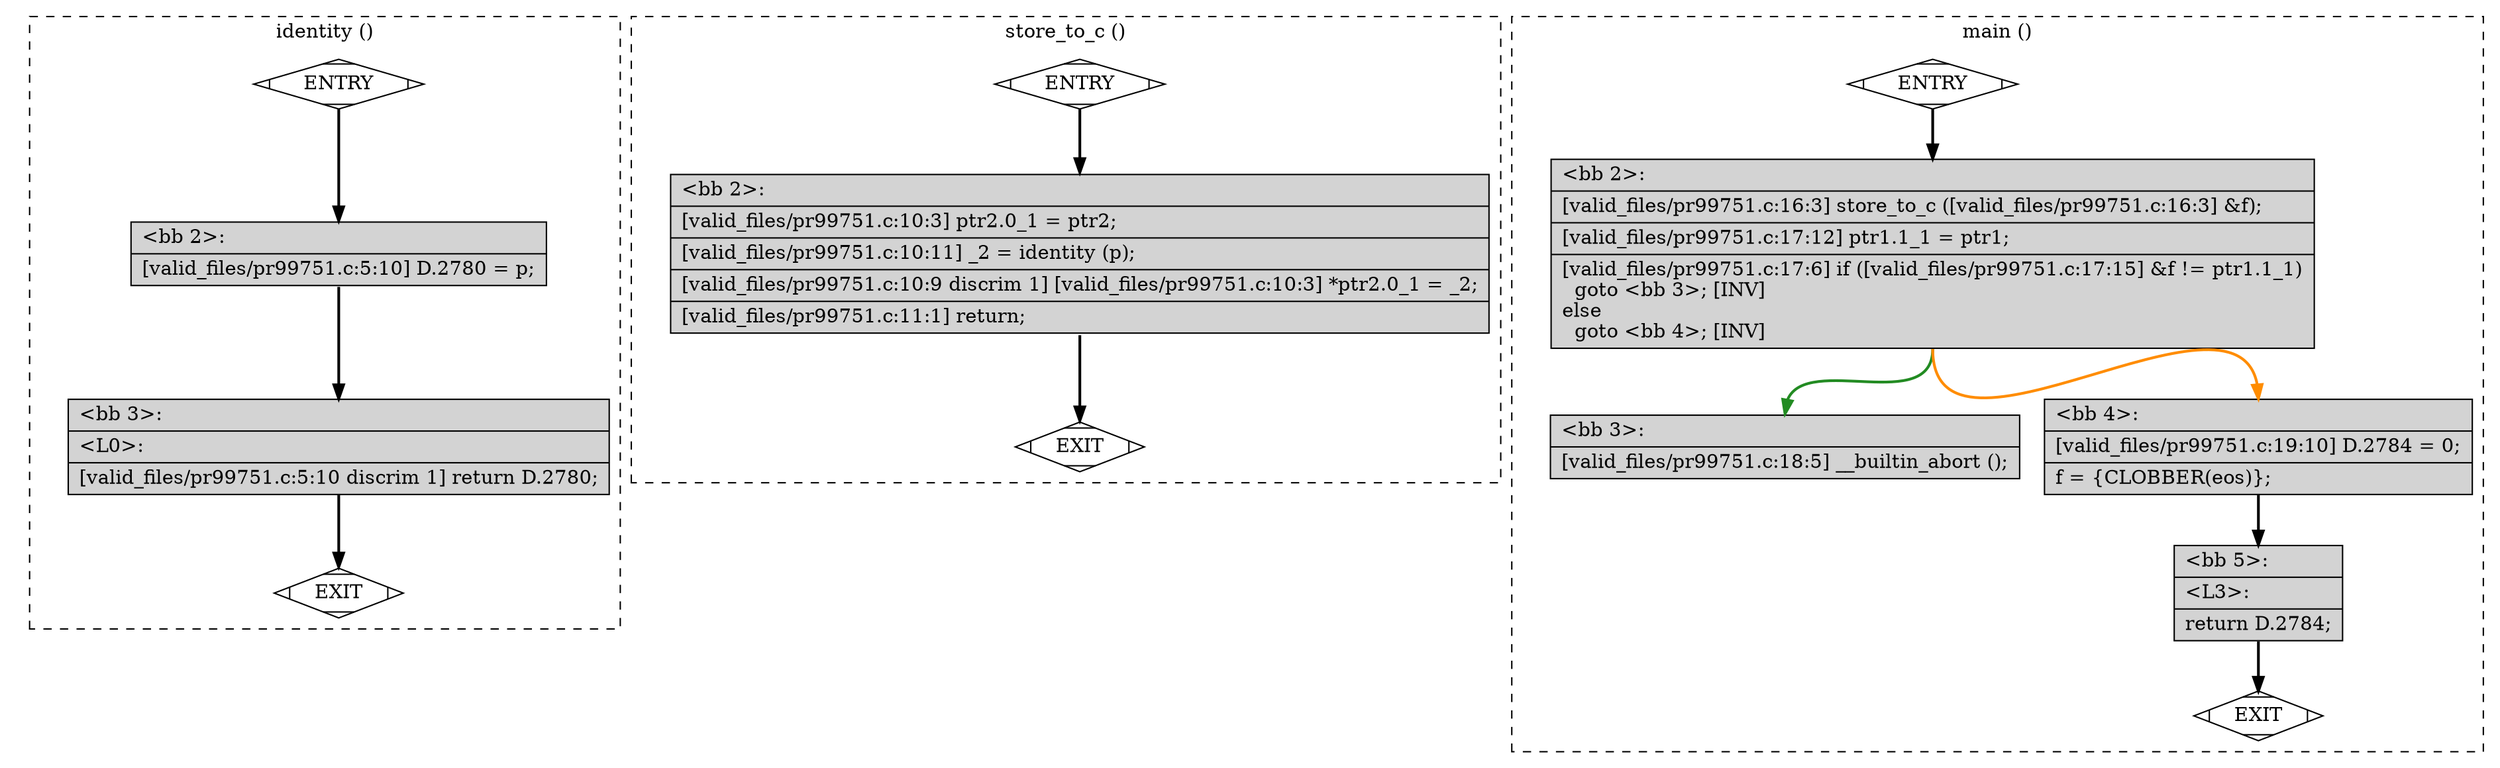 digraph "a-pr99751.c.015t.cfg" {
overlap=false;
subgraph "cluster_identity" {
	style="dashed";
	color="black";
	label="identity ()";
	fn_0_basic_block_0 [shape=Mdiamond,style=filled,fillcolor=white,label="ENTRY"];

	fn_0_basic_block_1 [shape=Mdiamond,style=filled,fillcolor=white,label="EXIT"];

	fn_0_basic_block_2 [shape=record,style=filled,fillcolor=lightgrey,label="{\<bb\ 2\>:\l\
|[valid_files/pr99751.c:5:10]\ D.2780\ =\ p;\l\
}"];

	fn_0_basic_block_3 [shape=record,style=filled,fillcolor=lightgrey,label="{\<bb\ 3\>:\l\
|\<L0\>:\l\
|[valid_files/pr99751.c:5:10\ discrim\ 1]\ return\ D.2780;\l\
}"];

	fn_0_basic_block_0:s -> fn_0_basic_block_2:n [style="solid,bold",color=black,weight=100,constraint=true];
	fn_0_basic_block_2:s -> fn_0_basic_block_3:n [style="solid,bold",color=black,weight=100,constraint=true];
	fn_0_basic_block_3:s -> fn_0_basic_block_1:n [style="solid,bold",color=black,weight=10,constraint=true];
	fn_0_basic_block_0:s -> fn_0_basic_block_1:n [style="invis",constraint=true];
}
subgraph "cluster_store_to_c" {
	style="dashed";
	color="black";
	label="store_to_c ()";
	fn_1_basic_block_0 [shape=Mdiamond,style=filled,fillcolor=white,label="ENTRY"];

	fn_1_basic_block_1 [shape=Mdiamond,style=filled,fillcolor=white,label="EXIT"];

	fn_1_basic_block_2 [shape=record,style=filled,fillcolor=lightgrey,label="{\<bb\ 2\>:\l\
|[valid_files/pr99751.c:10:3]\ ptr2.0_1\ =\ ptr2;\l\
|[valid_files/pr99751.c:10:11]\ _2\ =\ identity\ (p);\l\
|[valid_files/pr99751.c:10:9\ discrim\ 1]\ [valid_files/pr99751.c:10:3]\ *ptr2.0_1\ =\ _2;\l\
|[valid_files/pr99751.c:11:1]\ return;\l\
}"];

	fn_1_basic_block_0:s -> fn_1_basic_block_2:n [style="solid,bold",color=black,weight=100,constraint=true];
	fn_1_basic_block_2:s -> fn_1_basic_block_1:n [style="solid,bold",color=black,weight=10,constraint=true];
	fn_1_basic_block_0:s -> fn_1_basic_block_1:n [style="invis",constraint=true];
}
subgraph "cluster_main" {
	style="dashed";
	color="black";
	label="main ()";
	fn_2_basic_block_0 [shape=Mdiamond,style=filled,fillcolor=white,label="ENTRY"];

	fn_2_basic_block_1 [shape=Mdiamond,style=filled,fillcolor=white,label="EXIT"];

	fn_2_basic_block_2 [shape=record,style=filled,fillcolor=lightgrey,label="{\<bb\ 2\>:\l\
|[valid_files/pr99751.c:16:3]\ store_to_c\ ([valid_files/pr99751.c:16:3]\ &f);\l\
|[valid_files/pr99751.c:17:12]\ ptr1.1_1\ =\ ptr1;\l\
|[valid_files/pr99751.c:17:6]\ if\ ([valid_files/pr99751.c:17:15]\ &f\ !=\ ptr1.1_1)\l\
\ \ goto\ \<bb\ 3\>;\ [INV]\l\
else\l\
\ \ goto\ \<bb\ 4\>;\ [INV]\l\
}"];

	fn_2_basic_block_3 [shape=record,style=filled,fillcolor=lightgrey,label="{\<bb\ 3\>:\l\
|[valid_files/pr99751.c:18:5]\ __builtin_abort\ ();\l\
}"];

	fn_2_basic_block_4 [shape=record,style=filled,fillcolor=lightgrey,label="{\<bb\ 4\>:\l\
|[valid_files/pr99751.c:19:10]\ D.2784\ =\ 0;\l\
|f\ =\ \{CLOBBER(eos)\};\l\
}"];

	fn_2_basic_block_5 [shape=record,style=filled,fillcolor=lightgrey,label="{\<bb\ 5\>:\l\
|\<L3\>:\l\
|return\ D.2784;\l\
}"];

	fn_2_basic_block_0:s -> fn_2_basic_block_2:n [style="solid,bold",color=black,weight=100,constraint=true];
	fn_2_basic_block_2:s -> fn_2_basic_block_3:n [style="solid,bold",color=forestgreen,weight=10,constraint=true];
	fn_2_basic_block_2:s -> fn_2_basic_block_4:n [style="solid,bold",color=darkorange,weight=10,constraint=true];
	fn_2_basic_block_4:s -> fn_2_basic_block_5:n [style="solid,bold",color=black,weight=100,constraint=true];
	fn_2_basic_block_5:s -> fn_2_basic_block_1:n [style="solid,bold",color=black,weight=10,constraint=true];
	fn_2_basic_block_0:s -> fn_2_basic_block_1:n [style="invis",constraint=true];
}
}
